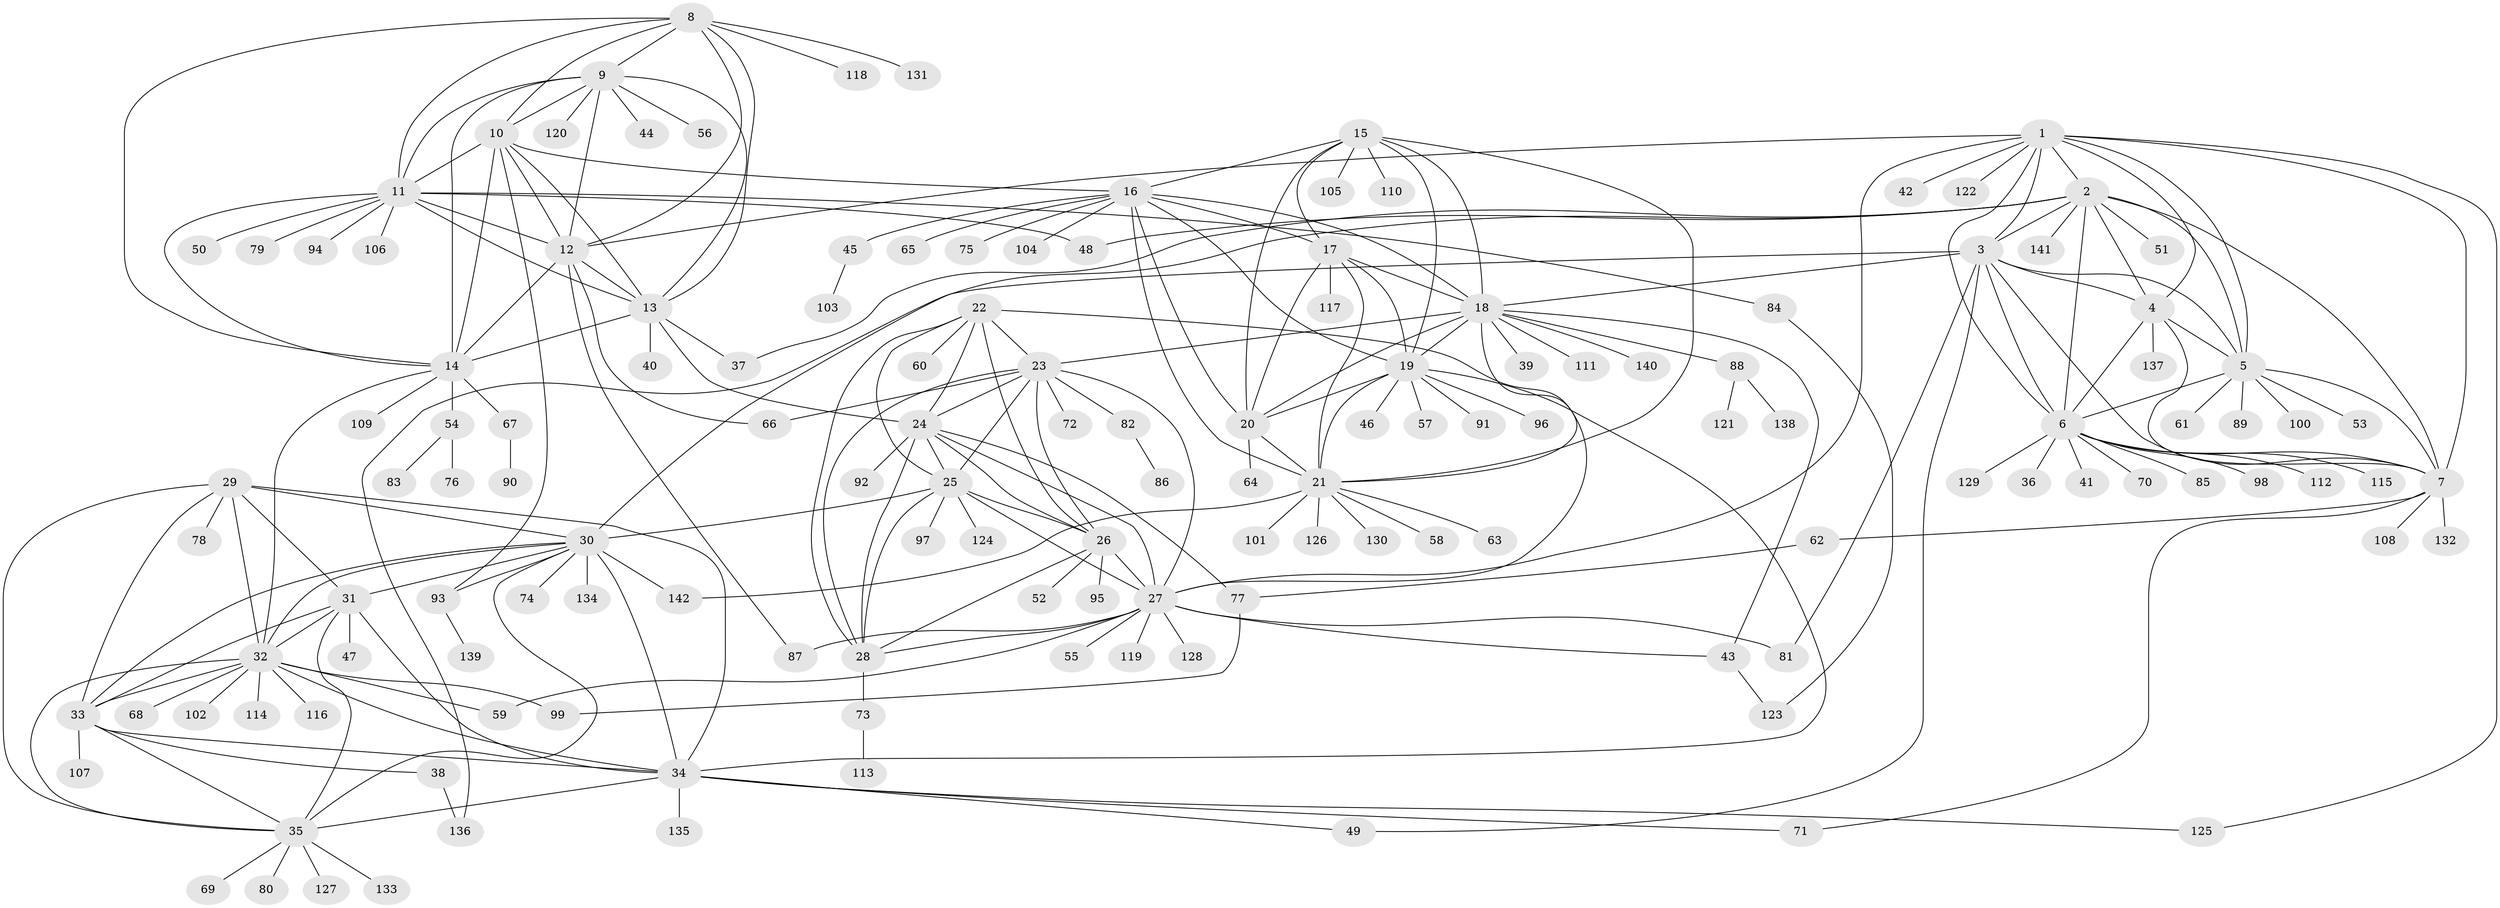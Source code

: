 // coarse degree distribution, {13: 0.017391304347826087, 9: 0.06086956521739131, 8: 0.043478260869565216, 11: 0.017391304347826087, 5: 0.02608695652173913, 10: 0.017391304347826087, 6: 0.02608695652173913, 16: 0.008695652173913044, 1: 0.6086956521739131, 2: 0.1565217391304348, 3: 0.017391304347826087}
// Generated by graph-tools (version 1.1) at 2025/52/02/27/25 19:52:14]
// undirected, 142 vertices, 238 edges
graph export_dot {
graph [start="1"]
  node [color=gray90,style=filled];
  1;
  2;
  3;
  4;
  5;
  6;
  7;
  8;
  9;
  10;
  11;
  12;
  13;
  14;
  15;
  16;
  17;
  18;
  19;
  20;
  21;
  22;
  23;
  24;
  25;
  26;
  27;
  28;
  29;
  30;
  31;
  32;
  33;
  34;
  35;
  36;
  37;
  38;
  39;
  40;
  41;
  42;
  43;
  44;
  45;
  46;
  47;
  48;
  49;
  50;
  51;
  52;
  53;
  54;
  55;
  56;
  57;
  58;
  59;
  60;
  61;
  62;
  63;
  64;
  65;
  66;
  67;
  68;
  69;
  70;
  71;
  72;
  73;
  74;
  75;
  76;
  77;
  78;
  79;
  80;
  81;
  82;
  83;
  84;
  85;
  86;
  87;
  88;
  89;
  90;
  91;
  92;
  93;
  94;
  95;
  96;
  97;
  98;
  99;
  100;
  101;
  102;
  103;
  104;
  105;
  106;
  107;
  108;
  109;
  110;
  111;
  112;
  113;
  114;
  115;
  116;
  117;
  118;
  119;
  120;
  121;
  122;
  123;
  124;
  125;
  126;
  127;
  128;
  129;
  130;
  131;
  132;
  133;
  134;
  135;
  136;
  137;
  138;
  139;
  140;
  141;
  142;
  1 -- 2;
  1 -- 3;
  1 -- 4;
  1 -- 5;
  1 -- 6;
  1 -- 7;
  1 -- 12;
  1 -- 27;
  1 -- 42;
  1 -- 122;
  1 -- 125;
  2 -- 3;
  2 -- 4;
  2 -- 5;
  2 -- 6;
  2 -- 7;
  2 -- 30;
  2 -- 37;
  2 -- 48;
  2 -- 51;
  2 -- 141;
  3 -- 4;
  3 -- 5;
  3 -- 6;
  3 -- 7;
  3 -- 18;
  3 -- 49;
  3 -- 81;
  3 -- 136;
  4 -- 5;
  4 -- 6;
  4 -- 7;
  4 -- 137;
  5 -- 6;
  5 -- 7;
  5 -- 53;
  5 -- 61;
  5 -- 89;
  5 -- 100;
  6 -- 7;
  6 -- 36;
  6 -- 41;
  6 -- 70;
  6 -- 85;
  6 -- 98;
  6 -- 112;
  6 -- 115;
  6 -- 129;
  7 -- 62;
  7 -- 71;
  7 -- 108;
  7 -- 132;
  8 -- 9;
  8 -- 10;
  8 -- 11;
  8 -- 12;
  8 -- 13;
  8 -- 14;
  8 -- 118;
  8 -- 131;
  9 -- 10;
  9 -- 11;
  9 -- 12;
  9 -- 13;
  9 -- 14;
  9 -- 44;
  9 -- 56;
  9 -- 120;
  10 -- 11;
  10 -- 12;
  10 -- 13;
  10 -- 14;
  10 -- 16;
  10 -- 93;
  11 -- 12;
  11 -- 13;
  11 -- 14;
  11 -- 48;
  11 -- 50;
  11 -- 79;
  11 -- 84;
  11 -- 94;
  11 -- 106;
  12 -- 13;
  12 -- 14;
  12 -- 66;
  12 -- 87;
  13 -- 14;
  13 -- 24;
  13 -- 37;
  13 -- 40;
  14 -- 32;
  14 -- 54;
  14 -- 67;
  14 -- 109;
  15 -- 16;
  15 -- 17;
  15 -- 18;
  15 -- 19;
  15 -- 20;
  15 -- 21;
  15 -- 105;
  15 -- 110;
  16 -- 17;
  16 -- 18;
  16 -- 19;
  16 -- 20;
  16 -- 21;
  16 -- 45;
  16 -- 65;
  16 -- 75;
  16 -- 104;
  17 -- 18;
  17 -- 19;
  17 -- 20;
  17 -- 21;
  17 -- 117;
  18 -- 19;
  18 -- 20;
  18 -- 21;
  18 -- 23;
  18 -- 39;
  18 -- 43;
  18 -- 88;
  18 -- 111;
  18 -- 140;
  19 -- 20;
  19 -- 21;
  19 -- 34;
  19 -- 46;
  19 -- 57;
  19 -- 91;
  19 -- 96;
  20 -- 21;
  20 -- 64;
  21 -- 58;
  21 -- 63;
  21 -- 101;
  21 -- 126;
  21 -- 130;
  21 -- 142;
  22 -- 23;
  22 -- 24;
  22 -- 25;
  22 -- 26;
  22 -- 27;
  22 -- 28;
  22 -- 60;
  23 -- 24;
  23 -- 25;
  23 -- 26;
  23 -- 27;
  23 -- 28;
  23 -- 66;
  23 -- 72;
  23 -- 82;
  24 -- 25;
  24 -- 26;
  24 -- 27;
  24 -- 28;
  24 -- 77;
  24 -- 92;
  25 -- 26;
  25 -- 27;
  25 -- 28;
  25 -- 30;
  25 -- 97;
  25 -- 124;
  26 -- 27;
  26 -- 28;
  26 -- 52;
  26 -- 95;
  27 -- 28;
  27 -- 43;
  27 -- 55;
  27 -- 59;
  27 -- 81;
  27 -- 87;
  27 -- 119;
  27 -- 128;
  28 -- 73;
  29 -- 30;
  29 -- 31;
  29 -- 32;
  29 -- 33;
  29 -- 34;
  29 -- 35;
  29 -- 78;
  30 -- 31;
  30 -- 32;
  30 -- 33;
  30 -- 34;
  30 -- 35;
  30 -- 74;
  30 -- 93;
  30 -- 134;
  30 -- 142;
  31 -- 32;
  31 -- 33;
  31 -- 34;
  31 -- 35;
  31 -- 47;
  32 -- 33;
  32 -- 34;
  32 -- 35;
  32 -- 59;
  32 -- 68;
  32 -- 99;
  32 -- 102;
  32 -- 114;
  32 -- 116;
  33 -- 34;
  33 -- 35;
  33 -- 38;
  33 -- 107;
  34 -- 35;
  34 -- 49;
  34 -- 71;
  34 -- 125;
  34 -- 135;
  35 -- 69;
  35 -- 80;
  35 -- 127;
  35 -- 133;
  38 -- 136;
  43 -- 123;
  45 -- 103;
  54 -- 76;
  54 -- 83;
  62 -- 77;
  67 -- 90;
  73 -- 113;
  77 -- 99;
  82 -- 86;
  84 -- 123;
  88 -- 121;
  88 -- 138;
  93 -- 139;
}
